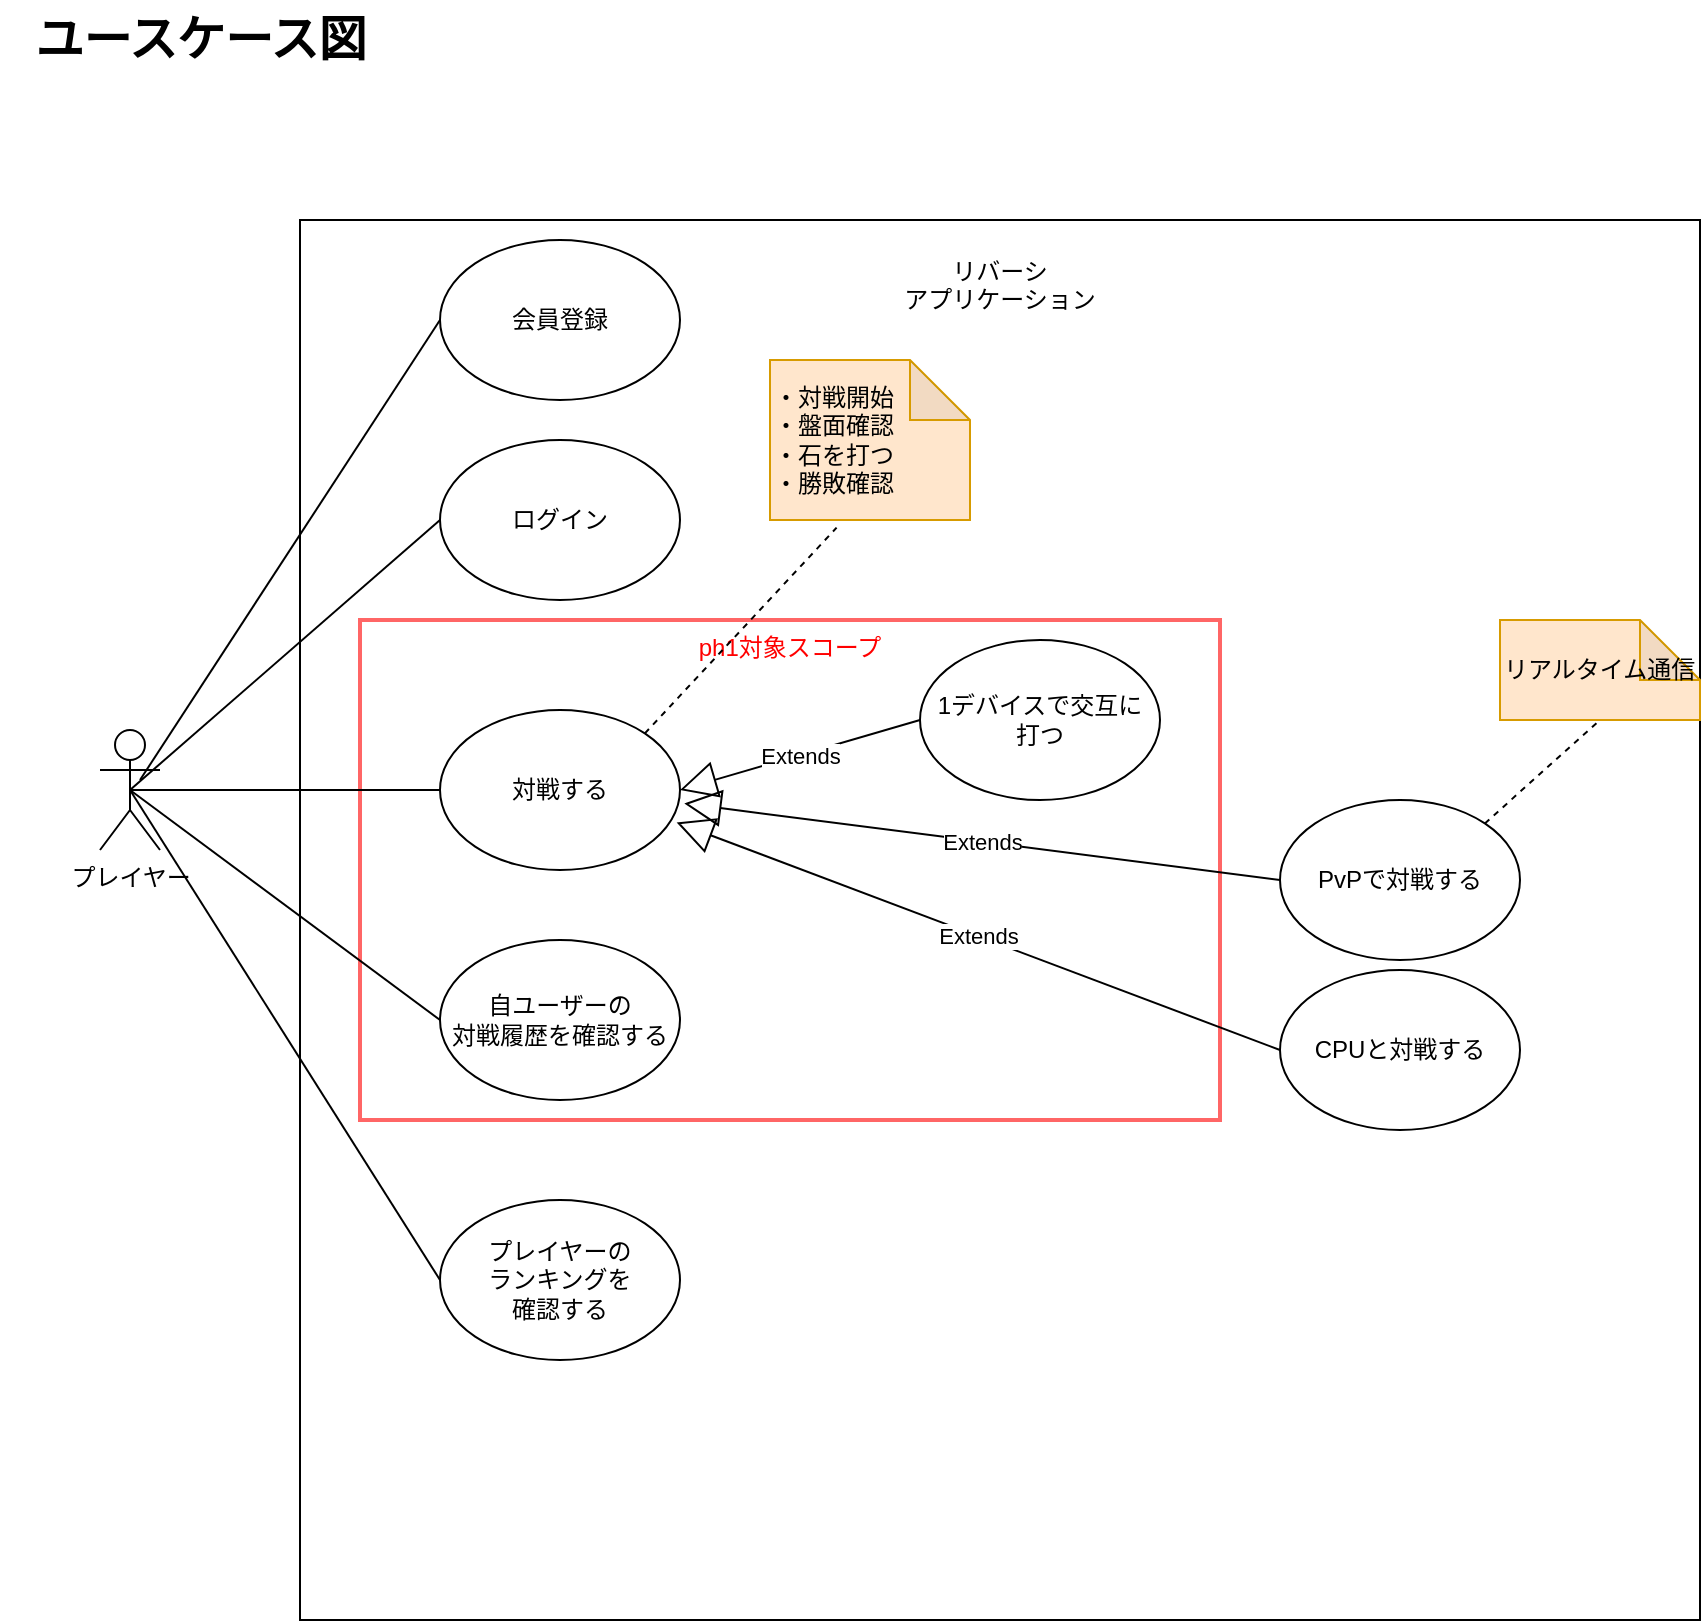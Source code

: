 <mxfile>
    <diagram id="v2YCrG8gAtOzI71ORK04" name="ページ1">
        <mxGraphModel dx="1025" dy="764" grid="1" gridSize="10" guides="1" tooltips="1" connect="1" arrows="1" fold="1" page="1" pageScale="1" pageWidth="827" pageHeight="1169" math="0" shadow="0">
            <root>
                <mxCell id="0"/>
                <mxCell id="1" parent="0"/>
                <mxCell id="23" value="&lt;font color=&quot;#ff0000&quot;&gt;ph1対象スコープ&lt;/font&gt;" style="rounded=0;whiteSpace=wrap;html=1;fontSize=12;fillColor=none;strokeColor=#FF6666;strokeWidth=2;verticalAlign=top;" vertex="1" parent="1">
                    <mxGeometry x="190" y="330" width="430" height="250" as="geometry"/>
                </mxCell>
                <mxCell id="2" value="&lt;p style=&quot;line-height: 120%;&quot;&gt;&lt;/p&gt;&lt;div style=&quot;&quot;&gt;リバーシ&lt;br&gt;アプリケーション&lt;/div&gt;&lt;p&gt;&lt;/p&gt;" style="whiteSpace=wrap;html=1;aspect=fixed;fillColor=none;align=center;verticalAlign=top;" vertex="1" parent="1">
                    <mxGeometry x="160" y="130" width="700" height="700" as="geometry"/>
                </mxCell>
                <mxCell id="3" value="プレイヤー" style="shape=umlActor;verticalLabelPosition=bottom;verticalAlign=top;html=1;outlineConnect=0;fillColor=none;" vertex="1" parent="1">
                    <mxGeometry x="60" y="385" width="30" height="60" as="geometry"/>
                </mxCell>
                <mxCell id="4" value="ユースケース図" style="text;strokeColor=none;fillColor=none;html=1;fontSize=24;fontStyle=1;verticalAlign=middle;align=center;" vertex="1" parent="1">
                    <mxGeometry x="10" y="20" width="200" height="40" as="geometry"/>
                </mxCell>
                <mxCell id="7" value="対戦する" style="ellipse;whiteSpace=wrap;html=1;fontSize=12;fillColor=none;" vertex="1" parent="1">
                    <mxGeometry x="230" y="375" width="120" height="80" as="geometry"/>
                </mxCell>
                <mxCell id="8" value="" style="endArrow=none;html=1;fontSize=12;exitX=0.5;exitY=0.5;exitDx=0;exitDy=0;exitPerimeter=0;entryX=0;entryY=0.5;entryDx=0;entryDy=0;" edge="1" parent="1" source="3" target="7">
                    <mxGeometry width="50" height="50" relative="1" as="geometry">
                        <mxPoint x="420" y="380" as="sourcePoint"/>
                        <mxPoint x="470" y="330" as="targetPoint"/>
                    </mxGeometry>
                </mxCell>
                <mxCell id="9" value="・対戦開始&lt;br&gt;・盤面確認&lt;br&gt;・石を打つ&lt;br&gt;・勝敗確認" style="shape=note;whiteSpace=wrap;html=1;backgroundOutline=1;darkOpacity=0.05;fontSize=12;fillColor=#ffe6cc;align=left;strokeColor=#d79b00;" vertex="1" parent="1">
                    <mxGeometry x="395" y="200" width="100" height="80" as="geometry"/>
                </mxCell>
                <mxCell id="10" value="" style="endArrow=none;dashed=1;html=1;fontSize=12;exitX=1;exitY=0;exitDx=0;exitDy=0;entryX=0.333;entryY=1.048;entryDx=0;entryDy=0;entryPerimeter=0;" edge="1" parent="1" source="7" target="9">
                    <mxGeometry width="50" height="50" relative="1" as="geometry">
                        <mxPoint x="420" y="400" as="sourcePoint"/>
                        <mxPoint x="470" y="350" as="targetPoint"/>
                    </mxGeometry>
                </mxCell>
                <mxCell id="11" value="自ユーザーの&lt;br&gt;対戦履歴を確認する" style="ellipse;whiteSpace=wrap;html=1;fontSize=12;fillColor=none;" vertex="1" parent="1">
                    <mxGeometry x="230" y="490" width="120" height="80" as="geometry"/>
                </mxCell>
                <mxCell id="12" value="" style="endArrow=none;html=1;fontSize=12;exitX=0.5;exitY=0.5;exitDx=0;exitDy=0;exitPerimeter=0;entryX=0;entryY=0.5;entryDx=0;entryDy=0;" edge="1" parent="1" source="3" target="11">
                    <mxGeometry width="50" height="50" relative="1" as="geometry">
                        <mxPoint x="420" y="440" as="sourcePoint"/>
                        <mxPoint x="470" y="390" as="targetPoint"/>
                    </mxGeometry>
                </mxCell>
                <mxCell id="13" value="1デバイスで交互に&lt;br&gt;打つ" style="ellipse;whiteSpace=wrap;html=1;fontSize=12;fillColor=none;" vertex="1" parent="1">
                    <mxGeometry x="470" y="340" width="120" height="80" as="geometry"/>
                </mxCell>
                <mxCell id="14" value="CPUと対戦する" style="ellipse;whiteSpace=wrap;html=1;fontSize=12;fillColor=none;" vertex="1" parent="1">
                    <mxGeometry x="650" y="505" width="120" height="80" as="geometry"/>
                </mxCell>
                <mxCell id="15" value="PvPで対戦する" style="ellipse;whiteSpace=wrap;html=1;fontSize=12;fillColor=none;" vertex="1" parent="1">
                    <mxGeometry x="650" y="420" width="120" height="80" as="geometry"/>
                </mxCell>
                <mxCell id="16" value="プレイヤーの&lt;br&gt;ランキングを&lt;br&gt;確認する" style="ellipse;whiteSpace=wrap;html=1;fontSize=12;fillColor=none;" vertex="1" parent="1">
                    <mxGeometry x="230" y="620" width="120" height="80" as="geometry"/>
                </mxCell>
                <mxCell id="17" value="" style="endArrow=none;html=1;fontSize=12;exitX=0.5;exitY=0.5;exitDx=0;exitDy=0;exitPerimeter=0;entryX=0;entryY=0.5;entryDx=0;entryDy=0;" edge="1" parent="1" source="3" target="16">
                    <mxGeometry width="50" height="50" relative="1" as="geometry">
                        <mxPoint x="420" y="580" as="sourcePoint"/>
                        <mxPoint x="470" y="530" as="targetPoint"/>
                    </mxGeometry>
                </mxCell>
                <mxCell id="20" value="Extends" style="endArrow=block;endSize=16;endFill=0;html=1;exitX=0;exitY=0.5;exitDx=0;exitDy=0;entryX=1;entryY=0.5;entryDx=0;entryDy=0;" edge="1" parent="1" source="13" target="7">
                    <mxGeometry width="160" relative="1" as="geometry">
                        <mxPoint x="594.711" y="524.773" as="sourcePoint"/>
                        <mxPoint x="385.271" y="345.232" as="targetPoint"/>
                        <Array as="points"/>
                    </mxGeometry>
                </mxCell>
                <mxCell id="21" value="Extends" style="endArrow=block;endSize=16;endFill=0;html=1;entryX=0.986;entryY=0.703;entryDx=0;entryDy=0;exitX=0;exitY=0.5;exitDx=0;exitDy=0;entryPerimeter=0;" edge="1" parent="1" source="14" target="7">
                    <mxGeometry width="160" relative="1" as="geometry">
                        <mxPoint x="498" y="597" as="sourcePoint"/>
                        <mxPoint x="360" y="425" as="targetPoint"/>
                        <Array as="points"/>
                    </mxGeometry>
                </mxCell>
                <mxCell id="22" value="Extends" style="endArrow=block;endSize=16;endFill=0;html=1;exitX=0;exitY=0.5;exitDx=0;exitDy=0;entryX=1.018;entryY=0.584;entryDx=0;entryDy=0;entryPerimeter=0;" edge="1" parent="1" source="15" target="7">
                    <mxGeometry width="160" relative="1" as="geometry">
                        <mxPoint x="507.574" y="606.716" as="sourcePoint"/>
                        <mxPoint x="342.426" y="453.284" as="targetPoint"/>
                        <Array as="points"/>
                    </mxGeometry>
                </mxCell>
                <mxCell id="24" value="会員登録" style="ellipse;whiteSpace=wrap;html=1;fontSize=12;fillColor=none;" vertex="1" parent="1">
                    <mxGeometry x="230" y="140" width="120" height="80" as="geometry"/>
                </mxCell>
                <mxCell id="26" value="ログイン" style="ellipse;whiteSpace=wrap;html=1;fontSize=12;fillColor=none;" vertex="1" parent="1">
                    <mxGeometry x="230" y="240" width="120" height="80" as="geometry"/>
                </mxCell>
                <mxCell id="27" value="" style="endArrow=none;html=1;fontSize=12;fontColor=#FF0000;entryX=0;entryY=0.5;entryDx=0;entryDy=0;" edge="1" parent="1" target="24">
                    <mxGeometry width="50" height="50" relative="1" as="geometry">
                        <mxPoint x="80" y="410" as="sourcePoint"/>
                        <mxPoint x="210" y="190" as="targetPoint"/>
                    </mxGeometry>
                </mxCell>
                <mxCell id="29" value="" style="endArrow=none;html=1;fontSize=12;fontColor=#FF0000;exitX=0.5;exitY=0.5;exitDx=0;exitDy=0;exitPerimeter=0;" edge="1" parent="1" source="3">
                    <mxGeometry width="50" height="50" relative="1" as="geometry">
                        <mxPoint x="190" y="340" as="sourcePoint"/>
                        <mxPoint x="230" y="280" as="targetPoint"/>
                    </mxGeometry>
                </mxCell>
                <mxCell id="30" value="リアルタイム通信" style="shape=note;whiteSpace=wrap;html=1;backgroundOutline=1;darkOpacity=0.05;fontSize=12;fillColor=#ffe6cc;align=left;strokeColor=#d79b00;" vertex="1" parent="1">
                    <mxGeometry x="760" y="330" width="100" height="50" as="geometry"/>
                </mxCell>
                <mxCell id="31" value="" style="endArrow=none;dashed=1;html=1;fontSize=12;fontColor=#FF0000;entryX=0.5;entryY=1;entryDx=0;entryDy=0;entryPerimeter=0;exitX=1;exitY=0;exitDx=0;exitDy=0;" edge="1" parent="1" source="15" target="30">
                    <mxGeometry width="50" height="50" relative="1" as="geometry">
                        <mxPoint x="570" y="520" as="sourcePoint"/>
                        <mxPoint x="620" y="470" as="targetPoint"/>
                    </mxGeometry>
                </mxCell>
            </root>
        </mxGraphModel>
    </diagram>
</mxfile>